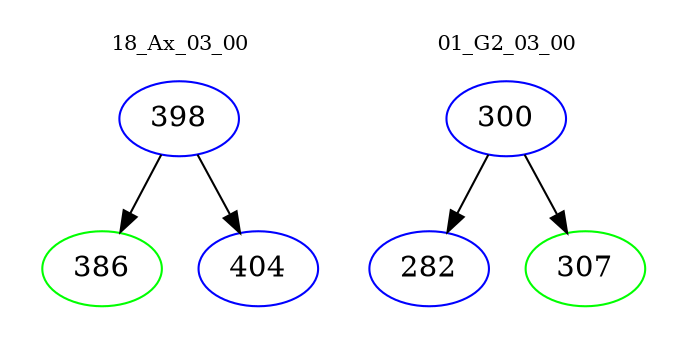 digraph{
subgraph cluster_0 {
color = white
label = "18_Ax_03_00";
fontsize=10;
T0_398 [label="398", color="blue"]
T0_398 -> T0_386 [color="black"]
T0_386 [label="386", color="green"]
T0_398 -> T0_404 [color="black"]
T0_404 [label="404", color="blue"]
}
subgraph cluster_1 {
color = white
label = "01_G2_03_00";
fontsize=10;
T1_300 [label="300", color="blue"]
T1_300 -> T1_282 [color="black"]
T1_282 [label="282", color="blue"]
T1_300 -> T1_307 [color="black"]
T1_307 [label="307", color="green"]
}
}
